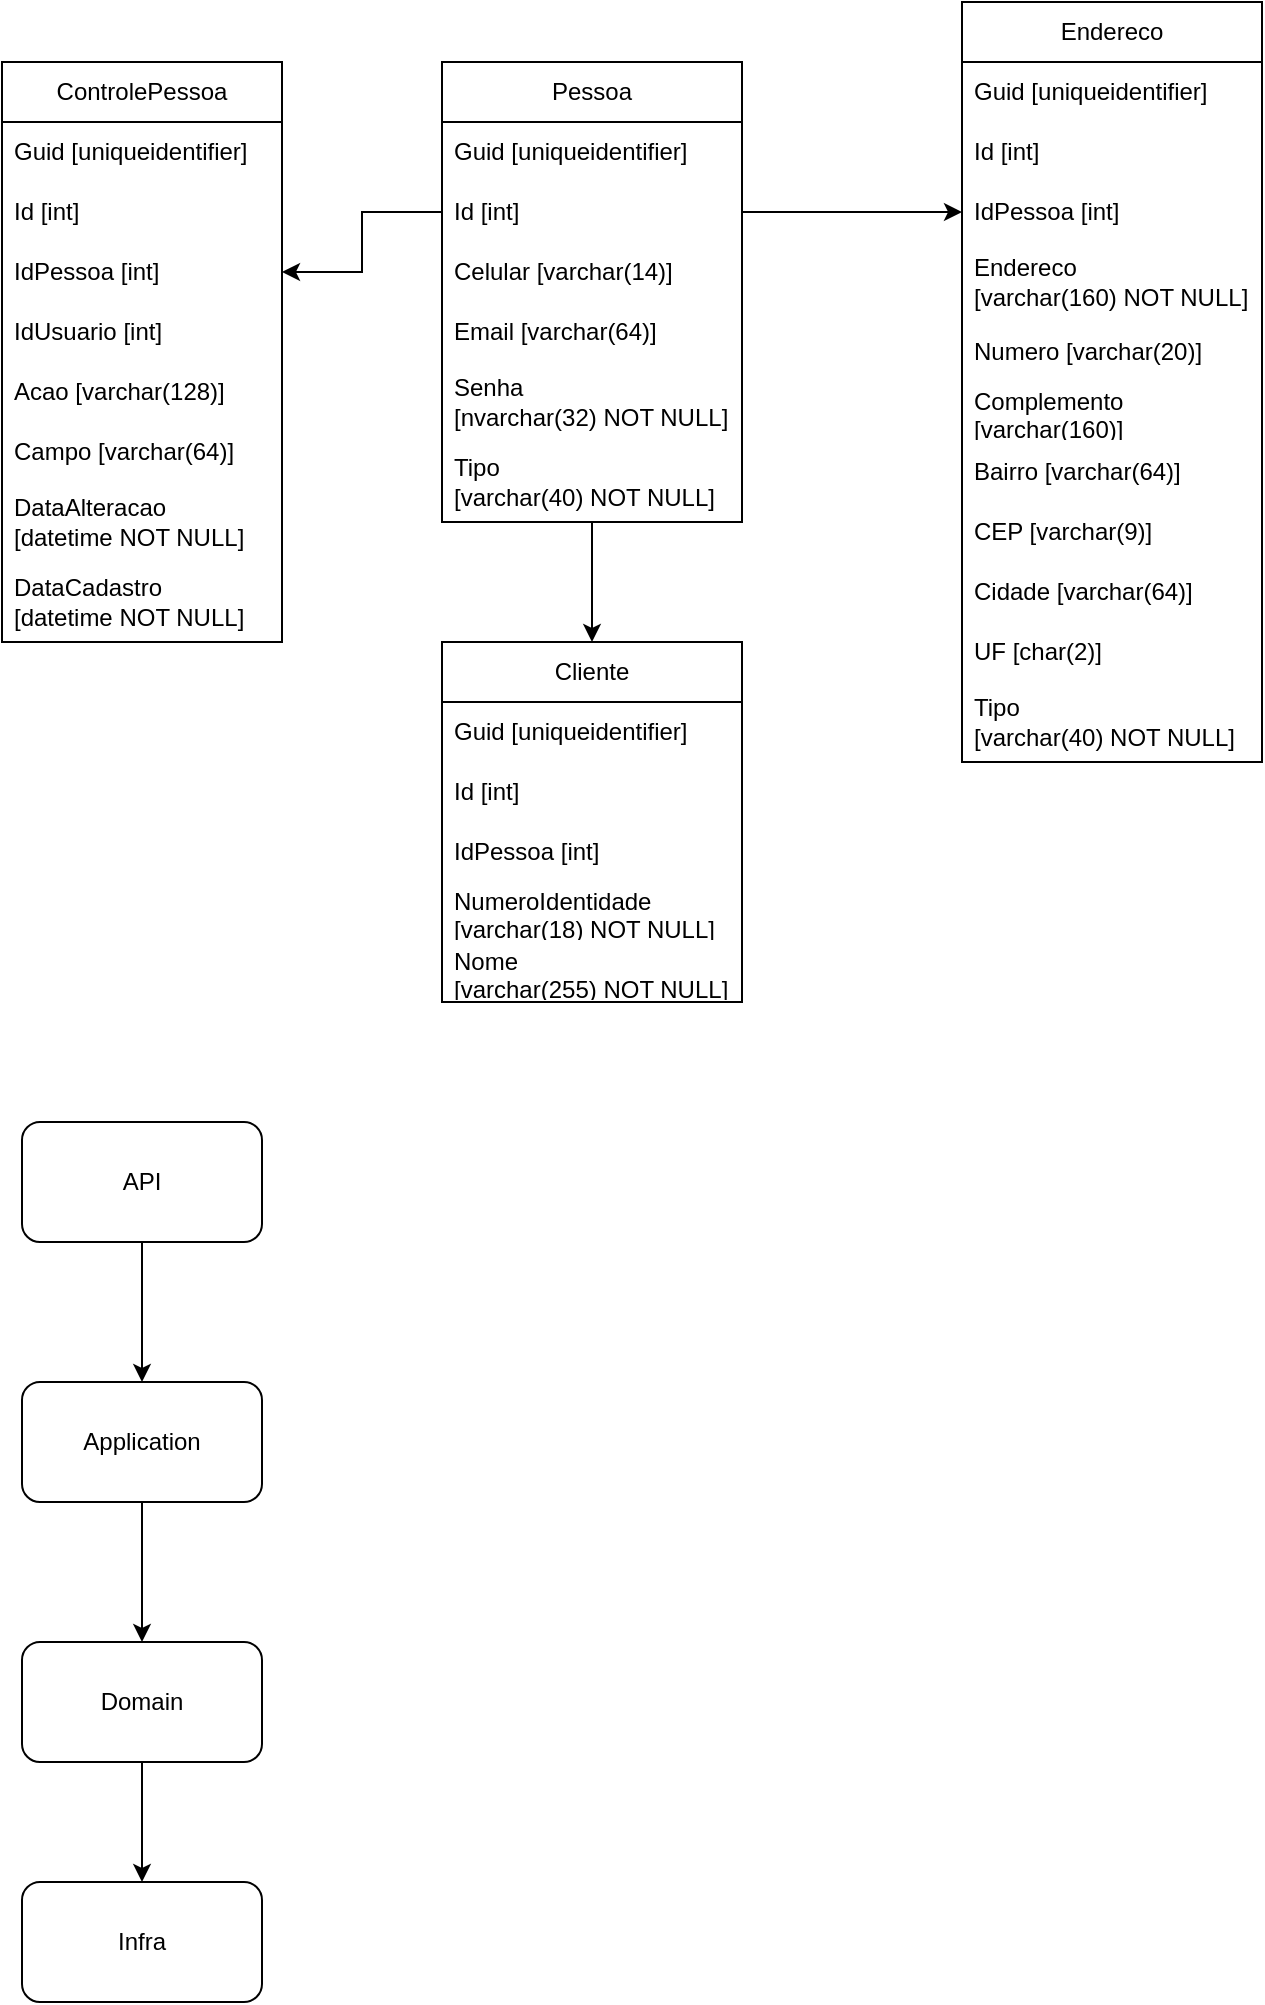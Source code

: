 <mxfile version="21.2.0" type="device">
  <diagram name="Page-1" id="ZEGnJ5Is9zPJXO7fQ4Bk">
    <mxGraphModel dx="1292" dy="601" grid="1" gridSize="10" guides="1" tooltips="1" connect="1" arrows="1" fold="1" page="1" pageScale="1" pageWidth="850" pageHeight="1100" math="0" shadow="0">
      <root>
        <mxCell id="0" />
        <mxCell id="1" parent="0" />
        <mxCell id="7xV-J_u5-sfGcXUj6MUN-21" value="" style="edgeStyle=orthogonalEdgeStyle;rounded=0;orthogonalLoop=1;jettySize=auto;html=1;" parent="1" source="7xV-J_u5-sfGcXUj6MUN-1" target="7xV-J_u5-sfGcXUj6MUN-15" edge="1">
          <mxGeometry relative="1" as="geometry" />
        </mxCell>
        <mxCell id="7xV-J_u5-sfGcXUj6MUN-1" value="Pessoa" style="swimlane;fontStyle=0;childLayout=stackLayout;horizontal=1;startSize=30;horizontalStack=0;resizeParent=1;resizeParentMax=0;resizeLast=0;collapsible=1;marginBottom=0;whiteSpace=wrap;html=1;" parent="1" vertex="1">
          <mxGeometry x="280" y="100" width="150" height="230" as="geometry" />
        </mxCell>
        <mxCell id="7xV-J_u5-sfGcXUj6MUN-3" value="Guid [uniqueidentifier]" style="text;strokeColor=none;fillColor=none;align=left;verticalAlign=middle;spacingLeft=4;spacingRight=4;overflow=hidden;points=[[0,0.5],[1,0.5]];portConstraint=eastwest;rotatable=0;whiteSpace=wrap;html=1;" parent="7xV-J_u5-sfGcXUj6MUN-1" vertex="1">
          <mxGeometry y="30" width="150" height="30" as="geometry" />
        </mxCell>
        <mxCell id="7xV-J_u5-sfGcXUj6MUN-2" value="Id [int]" style="text;strokeColor=none;fillColor=none;align=left;verticalAlign=middle;spacingLeft=4;spacingRight=4;overflow=hidden;points=[[0,0.5],[1,0.5]];portConstraint=eastwest;rotatable=0;whiteSpace=wrap;html=1;" parent="7xV-J_u5-sfGcXUj6MUN-1" vertex="1">
          <mxGeometry y="60" width="150" height="30" as="geometry" />
        </mxCell>
        <mxCell id="7xV-J_u5-sfGcXUj6MUN-11" value="Celular [varchar(14)]" style="text;strokeColor=none;fillColor=none;align=left;verticalAlign=middle;spacingLeft=4;spacingRight=4;overflow=hidden;points=[[0,0.5],[1,0.5]];portConstraint=eastwest;rotatable=0;whiteSpace=wrap;html=1;" parent="7xV-J_u5-sfGcXUj6MUN-1" vertex="1">
          <mxGeometry y="90" width="150" height="30" as="geometry" />
        </mxCell>
        <mxCell id="7xV-J_u5-sfGcXUj6MUN-38" value="Email [varchar(64)]" style="text;strokeColor=none;fillColor=none;align=left;verticalAlign=middle;spacingLeft=4;spacingRight=4;overflow=hidden;points=[[0,0.5],[1,0.5]];portConstraint=eastwest;rotatable=0;whiteSpace=wrap;html=1;" parent="7xV-J_u5-sfGcXUj6MUN-1" vertex="1">
          <mxGeometry y="120" width="150" height="30" as="geometry" />
        </mxCell>
        <mxCell id="7xV-J_u5-sfGcXUj6MUN-55" value="Senha &lt;br&gt;[nvarchar(32) NOT NULL]" style="text;strokeColor=none;fillColor=none;align=left;verticalAlign=middle;spacingLeft=4;spacingRight=4;overflow=hidden;points=[[0,0.5],[1,0.5]];portConstraint=eastwest;rotatable=0;whiteSpace=wrap;html=1;" parent="7xV-J_u5-sfGcXUj6MUN-1" vertex="1">
          <mxGeometry y="150" width="150" height="40" as="geometry" />
        </mxCell>
        <mxCell id="7xV-J_u5-sfGcXUj6MUN-60" value="Tipo &lt;br&gt;[varchar(40) NOT NULL]" style="text;strokeColor=none;fillColor=none;align=left;verticalAlign=middle;spacingLeft=4;spacingRight=4;overflow=hidden;points=[[0,0.5],[1,0.5]];portConstraint=eastwest;rotatable=0;whiteSpace=wrap;html=1;" parent="7xV-J_u5-sfGcXUj6MUN-1" vertex="1">
          <mxGeometry y="190" width="150" height="40" as="geometry" />
        </mxCell>
        <mxCell id="7xV-J_u5-sfGcXUj6MUN-15" value="Cliente" style="swimlane;fontStyle=0;childLayout=stackLayout;horizontal=1;startSize=30;horizontalStack=0;resizeParent=1;resizeParentMax=0;resizeLast=0;collapsible=1;marginBottom=0;whiteSpace=wrap;html=1;" parent="1" vertex="1">
          <mxGeometry x="280" y="390" width="150" height="180" as="geometry" />
        </mxCell>
        <mxCell id="7xV-J_u5-sfGcXUj6MUN-17" value="Guid [uniqueidentifier]" style="text;strokeColor=none;fillColor=none;align=left;verticalAlign=middle;spacingLeft=4;spacingRight=4;overflow=hidden;points=[[0,0.5],[1,0.5]];portConstraint=eastwest;rotatable=0;whiteSpace=wrap;html=1;" parent="7xV-J_u5-sfGcXUj6MUN-15" vertex="1">
          <mxGeometry y="30" width="150" height="30" as="geometry" />
        </mxCell>
        <mxCell id="7xV-J_u5-sfGcXUj6MUN-16" value="Id [int]" style="text;strokeColor=none;fillColor=none;align=left;verticalAlign=middle;spacingLeft=4;spacingRight=4;overflow=hidden;points=[[0,0.5],[1,0.5]];portConstraint=eastwest;rotatable=0;whiteSpace=wrap;html=1;" parent="7xV-J_u5-sfGcXUj6MUN-15" vertex="1">
          <mxGeometry y="60" width="150" height="30" as="geometry" />
        </mxCell>
        <mxCell id="7xV-J_u5-sfGcXUj6MUN-25" value="IdPessoa [int]" style="text;strokeColor=none;fillColor=none;align=left;verticalAlign=middle;spacingLeft=4;spacingRight=4;overflow=hidden;points=[[0,0.5],[1,0.5]];portConstraint=eastwest;rotatable=0;whiteSpace=wrap;html=1;" parent="7xV-J_u5-sfGcXUj6MUN-15" vertex="1">
          <mxGeometry y="90" width="150" height="30" as="geometry" />
        </mxCell>
        <mxCell id="7xV-J_u5-sfGcXUj6MUN-18" value="NumeroIdentidade [varchar(18) NOT NULL]" style="text;strokeColor=none;fillColor=none;align=left;verticalAlign=middle;spacingLeft=4;spacingRight=4;overflow=hidden;points=[[0,0.5],[1,0.5]];portConstraint=eastwest;rotatable=0;whiteSpace=wrap;html=1;" parent="7xV-J_u5-sfGcXUj6MUN-15" vertex="1">
          <mxGeometry y="120" width="150" height="30" as="geometry" />
        </mxCell>
        <mxCell id="7xV-J_u5-sfGcXUj6MUN-19" value="Nome &lt;br&gt;[varchar(255) NOT NULL]" style="text;strokeColor=none;fillColor=none;align=left;verticalAlign=middle;spacingLeft=4;spacingRight=4;overflow=hidden;points=[[0,0.5],[1,0.5]];portConstraint=eastwest;rotatable=0;whiteSpace=wrap;html=1;" parent="7xV-J_u5-sfGcXUj6MUN-15" vertex="1">
          <mxGeometry y="150" width="150" height="30" as="geometry" />
        </mxCell>
        <mxCell id="7xV-J_u5-sfGcXUj6MUN-26" value="Endereco" style="swimlane;fontStyle=0;childLayout=stackLayout;horizontal=1;startSize=30;horizontalStack=0;resizeParent=1;resizeParentMax=0;resizeLast=0;collapsible=1;marginBottom=0;whiteSpace=wrap;html=1;" parent="1" vertex="1">
          <mxGeometry x="540" y="70" width="150" height="380" as="geometry" />
        </mxCell>
        <mxCell id="7xV-J_u5-sfGcXUj6MUN-27" value="Guid [uniqueidentifier]" style="text;strokeColor=none;fillColor=none;align=left;verticalAlign=middle;spacingLeft=4;spacingRight=4;overflow=hidden;points=[[0,0.5],[1,0.5]];portConstraint=eastwest;rotatable=0;whiteSpace=wrap;html=1;" parent="7xV-J_u5-sfGcXUj6MUN-26" vertex="1">
          <mxGeometry y="30" width="150" height="30" as="geometry" />
        </mxCell>
        <mxCell id="7xV-J_u5-sfGcXUj6MUN-28" value="Id [int]" style="text;strokeColor=none;fillColor=none;align=left;verticalAlign=middle;spacingLeft=4;spacingRight=4;overflow=hidden;points=[[0,0.5],[1,0.5]];portConstraint=eastwest;rotatable=0;whiteSpace=wrap;html=1;" parent="7xV-J_u5-sfGcXUj6MUN-26" vertex="1">
          <mxGeometry y="60" width="150" height="30" as="geometry" />
        </mxCell>
        <mxCell id="7xV-J_u5-sfGcXUj6MUN-29" value="IdPessoa [int]" style="text;strokeColor=none;fillColor=none;align=left;verticalAlign=middle;spacingLeft=4;spacingRight=4;overflow=hidden;points=[[0,0.5],[1,0.5]];portConstraint=eastwest;rotatable=0;whiteSpace=wrap;html=1;" parent="7xV-J_u5-sfGcXUj6MUN-26" vertex="1">
          <mxGeometry y="90" width="150" height="30" as="geometry" />
        </mxCell>
        <mxCell id="7xV-J_u5-sfGcXUj6MUN-30" value="Endereco &lt;br&gt;[varchar(160) NOT NULL]" style="text;strokeColor=none;fillColor=none;align=left;verticalAlign=middle;spacingLeft=4;spacingRight=4;overflow=hidden;points=[[0,0.5],[1,0.5]];portConstraint=eastwest;rotatable=0;whiteSpace=wrap;html=1;" parent="7xV-J_u5-sfGcXUj6MUN-26" vertex="1">
          <mxGeometry y="120" width="150" height="40" as="geometry" />
        </mxCell>
        <mxCell id="7xV-J_u5-sfGcXUj6MUN-31" value="Numero [varchar(20)]" style="text;strokeColor=none;fillColor=none;align=left;verticalAlign=middle;spacingLeft=4;spacingRight=4;overflow=hidden;points=[[0,0.5],[1,0.5]];portConstraint=eastwest;rotatable=0;whiteSpace=wrap;html=1;" parent="7xV-J_u5-sfGcXUj6MUN-26" vertex="1">
          <mxGeometry y="160" width="150" height="30" as="geometry" />
        </mxCell>
        <mxCell id="7xV-J_u5-sfGcXUj6MUN-32" value="Complemento [varchar(160)]" style="text;strokeColor=none;fillColor=none;align=left;verticalAlign=middle;spacingLeft=4;spacingRight=4;overflow=hidden;points=[[0,0.5],[1,0.5]];portConstraint=eastwest;rotatable=0;whiteSpace=wrap;html=1;" parent="7xV-J_u5-sfGcXUj6MUN-26" vertex="1">
          <mxGeometry y="190" width="150" height="30" as="geometry" />
        </mxCell>
        <mxCell id="7xV-J_u5-sfGcXUj6MUN-33" value="Bairro [varchar(64)]" style="text;strokeColor=none;fillColor=none;align=left;verticalAlign=middle;spacingLeft=4;spacingRight=4;overflow=hidden;points=[[0,0.5],[1,0.5]];portConstraint=eastwest;rotatable=0;whiteSpace=wrap;html=1;" parent="7xV-J_u5-sfGcXUj6MUN-26" vertex="1">
          <mxGeometry y="220" width="150" height="30" as="geometry" />
        </mxCell>
        <mxCell id="7xV-J_u5-sfGcXUj6MUN-67" value="CEP [varchar(9)]" style="text;strokeColor=none;fillColor=none;align=left;verticalAlign=middle;spacingLeft=4;spacingRight=4;overflow=hidden;points=[[0,0.5],[1,0.5]];portConstraint=eastwest;rotatable=0;whiteSpace=wrap;html=1;" parent="7xV-J_u5-sfGcXUj6MUN-26" vertex="1">
          <mxGeometry y="250" width="150" height="30" as="geometry" />
        </mxCell>
        <mxCell id="7xV-J_u5-sfGcXUj6MUN-34" value="Cidade [varchar(64)]" style="text;strokeColor=none;fillColor=none;align=left;verticalAlign=middle;spacingLeft=4;spacingRight=4;overflow=hidden;points=[[0,0.5],[1,0.5]];portConstraint=eastwest;rotatable=0;whiteSpace=wrap;html=1;" parent="7xV-J_u5-sfGcXUj6MUN-26" vertex="1">
          <mxGeometry y="280" width="150" height="30" as="geometry" />
        </mxCell>
        <mxCell id="7xV-J_u5-sfGcXUj6MUN-36" value="UF [char(2)]" style="text;strokeColor=none;fillColor=none;align=left;verticalAlign=middle;spacingLeft=4;spacingRight=4;overflow=hidden;points=[[0,0.5],[1,0.5]];portConstraint=eastwest;rotatable=0;whiteSpace=wrap;html=1;" parent="7xV-J_u5-sfGcXUj6MUN-26" vertex="1">
          <mxGeometry y="310" width="150" height="30" as="geometry" />
        </mxCell>
        <mxCell id="7xV-J_u5-sfGcXUj6MUN-37" value="Tipo &lt;br&gt;[varchar(40) NOT NULL]" style="text;strokeColor=none;fillColor=none;align=left;verticalAlign=middle;spacingLeft=4;spacingRight=4;overflow=hidden;points=[[0,0.5],[1,0.5]];portConstraint=eastwest;rotatable=0;whiteSpace=wrap;html=1;" parent="7xV-J_u5-sfGcXUj6MUN-26" vertex="1">
          <mxGeometry y="340" width="150" height="40" as="geometry" />
        </mxCell>
        <mxCell id="7xV-J_u5-sfGcXUj6MUN-39" value="ControlePessoa" style="swimlane;fontStyle=0;childLayout=stackLayout;horizontal=1;startSize=30;horizontalStack=0;resizeParent=1;resizeParentMax=0;resizeLast=0;collapsible=1;marginBottom=0;whiteSpace=wrap;html=1;" parent="1" vertex="1">
          <mxGeometry x="60" y="100" width="140" height="290" as="geometry" />
        </mxCell>
        <mxCell id="7xV-J_u5-sfGcXUj6MUN-40" value="Guid [uniqueidentifier]" style="text;strokeColor=none;fillColor=none;align=left;verticalAlign=middle;spacingLeft=4;spacingRight=4;overflow=hidden;points=[[0,0.5],[1,0.5]];portConstraint=eastwest;rotatable=0;whiteSpace=wrap;html=1;" parent="7xV-J_u5-sfGcXUj6MUN-39" vertex="1">
          <mxGeometry y="30" width="140" height="30" as="geometry" />
        </mxCell>
        <mxCell id="7xV-J_u5-sfGcXUj6MUN-41" value="Id [int]" style="text;strokeColor=none;fillColor=none;align=left;verticalAlign=middle;spacingLeft=4;spacingRight=4;overflow=hidden;points=[[0,0.5],[1,0.5]];portConstraint=eastwest;rotatable=0;whiteSpace=wrap;html=1;" parent="7xV-J_u5-sfGcXUj6MUN-39" vertex="1">
          <mxGeometry y="60" width="140" height="30" as="geometry" />
        </mxCell>
        <mxCell id="7xV-J_u5-sfGcXUj6MUN-44" value="IdPessoa [int]" style="text;strokeColor=none;fillColor=none;align=left;verticalAlign=middle;spacingLeft=4;spacingRight=4;overflow=hidden;points=[[0,0.5],[1,0.5]];portConstraint=eastwest;rotatable=0;whiteSpace=wrap;html=1;" parent="7xV-J_u5-sfGcXUj6MUN-39" vertex="1">
          <mxGeometry y="90" width="140" height="30" as="geometry" />
        </mxCell>
        <mxCell id="7xV-J_u5-sfGcXUj6MUN-45" value="IdUsuario [int]" style="text;strokeColor=none;fillColor=none;align=left;verticalAlign=middle;spacingLeft=4;spacingRight=4;overflow=hidden;points=[[0,0.5],[1,0.5]];portConstraint=eastwest;rotatable=0;whiteSpace=wrap;html=1;" parent="7xV-J_u5-sfGcXUj6MUN-39" vertex="1">
          <mxGeometry y="120" width="140" height="30" as="geometry" />
        </mxCell>
        <mxCell id="7xV-J_u5-sfGcXUj6MUN-42" value="Acao [varchar(128)]" style="text;strokeColor=none;fillColor=none;align=left;verticalAlign=middle;spacingLeft=4;spacingRight=4;overflow=hidden;points=[[0,0.5],[1,0.5]];portConstraint=eastwest;rotatable=0;whiteSpace=wrap;html=1;" parent="7xV-J_u5-sfGcXUj6MUN-39" vertex="1">
          <mxGeometry y="150" width="140" height="30" as="geometry" />
        </mxCell>
        <mxCell id="7xV-J_u5-sfGcXUj6MUN-43" value="Campo [varchar(64)]" style="text;strokeColor=none;fillColor=none;align=left;verticalAlign=middle;spacingLeft=4;spacingRight=4;overflow=hidden;points=[[0,0.5],[1,0.5]];portConstraint=eastwest;rotatable=0;whiteSpace=wrap;html=1;" parent="7xV-J_u5-sfGcXUj6MUN-39" vertex="1">
          <mxGeometry y="180" width="140" height="30" as="geometry" />
        </mxCell>
        <mxCell id="7xV-J_u5-sfGcXUj6MUN-64" value="DataAlteracao &lt;br&gt;[datetime NOT NULL]" style="text;strokeColor=none;fillColor=none;align=left;verticalAlign=middle;spacingLeft=4;spacingRight=4;overflow=hidden;points=[[0,0.5],[1,0.5]];portConstraint=eastwest;rotatable=0;whiteSpace=wrap;html=1;" parent="7xV-J_u5-sfGcXUj6MUN-39" vertex="1">
          <mxGeometry y="210" width="140" height="40" as="geometry" />
        </mxCell>
        <mxCell id="7xV-J_u5-sfGcXUj6MUN-65" value="DataCadastro &lt;br&gt;[datetime NOT NULL]" style="text;strokeColor=none;fillColor=none;align=left;verticalAlign=middle;spacingLeft=4;spacingRight=4;overflow=hidden;points=[[0,0.5],[1,0.5]];portConstraint=eastwest;rotatable=0;whiteSpace=wrap;html=1;" parent="7xV-J_u5-sfGcXUj6MUN-39" vertex="1">
          <mxGeometry y="250" width="140" height="40" as="geometry" />
        </mxCell>
        <mxCell id="7xV-J_u5-sfGcXUj6MUN-61" style="edgeStyle=orthogonalEdgeStyle;rounded=0;orthogonalLoop=1;jettySize=auto;html=1;entryX=0;entryY=0.5;entryDx=0;entryDy=0;" parent="1" source="7xV-J_u5-sfGcXUj6MUN-2" target="7xV-J_u5-sfGcXUj6MUN-29" edge="1">
          <mxGeometry relative="1" as="geometry" />
        </mxCell>
        <mxCell id="7xV-J_u5-sfGcXUj6MUN-62" style="edgeStyle=orthogonalEdgeStyle;rounded=0;orthogonalLoop=1;jettySize=auto;html=1;entryX=1;entryY=0.5;entryDx=0;entryDy=0;" parent="1" source="7xV-J_u5-sfGcXUj6MUN-2" target="7xV-J_u5-sfGcXUj6MUN-44" edge="1">
          <mxGeometry relative="1" as="geometry" />
        </mxCell>
        <mxCell id="hh2QQ26LsH0FzZmZmEP3-16" style="edgeStyle=orthogonalEdgeStyle;rounded=0;orthogonalLoop=1;jettySize=auto;html=1;" edge="1" parent="1" source="hh2QQ26LsH0FzZmZmEP3-1" target="hh2QQ26LsH0FzZmZmEP3-3">
          <mxGeometry relative="1" as="geometry" />
        </mxCell>
        <mxCell id="hh2QQ26LsH0FzZmZmEP3-1" value="Application" style="rounded=1;whiteSpace=wrap;html=1;" vertex="1" parent="1">
          <mxGeometry x="70" y="760" width="120" height="60" as="geometry" />
        </mxCell>
        <mxCell id="hh2QQ26LsH0FzZmZmEP3-2" value="Infra" style="rounded=1;whiteSpace=wrap;html=1;" vertex="1" parent="1">
          <mxGeometry x="70" y="1010" width="120" height="60" as="geometry" />
        </mxCell>
        <mxCell id="hh2QQ26LsH0FzZmZmEP3-17" style="edgeStyle=orthogonalEdgeStyle;rounded=0;orthogonalLoop=1;jettySize=auto;html=1;entryX=0.5;entryY=0;entryDx=0;entryDy=0;" edge="1" parent="1" source="hh2QQ26LsH0FzZmZmEP3-3" target="hh2QQ26LsH0FzZmZmEP3-2">
          <mxGeometry relative="1" as="geometry" />
        </mxCell>
        <mxCell id="hh2QQ26LsH0FzZmZmEP3-3" value="Domain" style="rounded=1;whiteSpace=wrap;html=1;" vertex="1" parent="1">
          <mxGeometry x="70" y="890" width="120" height="60" as="geometry" />
        </mxCell>
        <mxCell id="hh2QQ26LsH0FzZmZmEP3-6" style="edgeStyle=orthogonalEdgeStyle;rounded=0;orthogonalLoop=1;jettySize=auto;html=1;" edge="1" parent="1" source="hh2QQ26LsH0FzZmZmEP3-4" target="hh2QQ26LsH0FzZmZmEP3-1">
          <mxGeometry relative="1" as="geometry" />
        </mxCell>
        <mxCell id="hh2QQ26LsH0FzZmZmEP3-4" value="API" style="rounded=1;whiteSpace=wrap;html=1;" vertex="1" parent="1">
          <mxGeometry x="70" y="630" width="120" height="60" as="geometry" />
        </mxCell>
      </root>
    </mxGraphModel>
  </diagram>
</mxfile>
